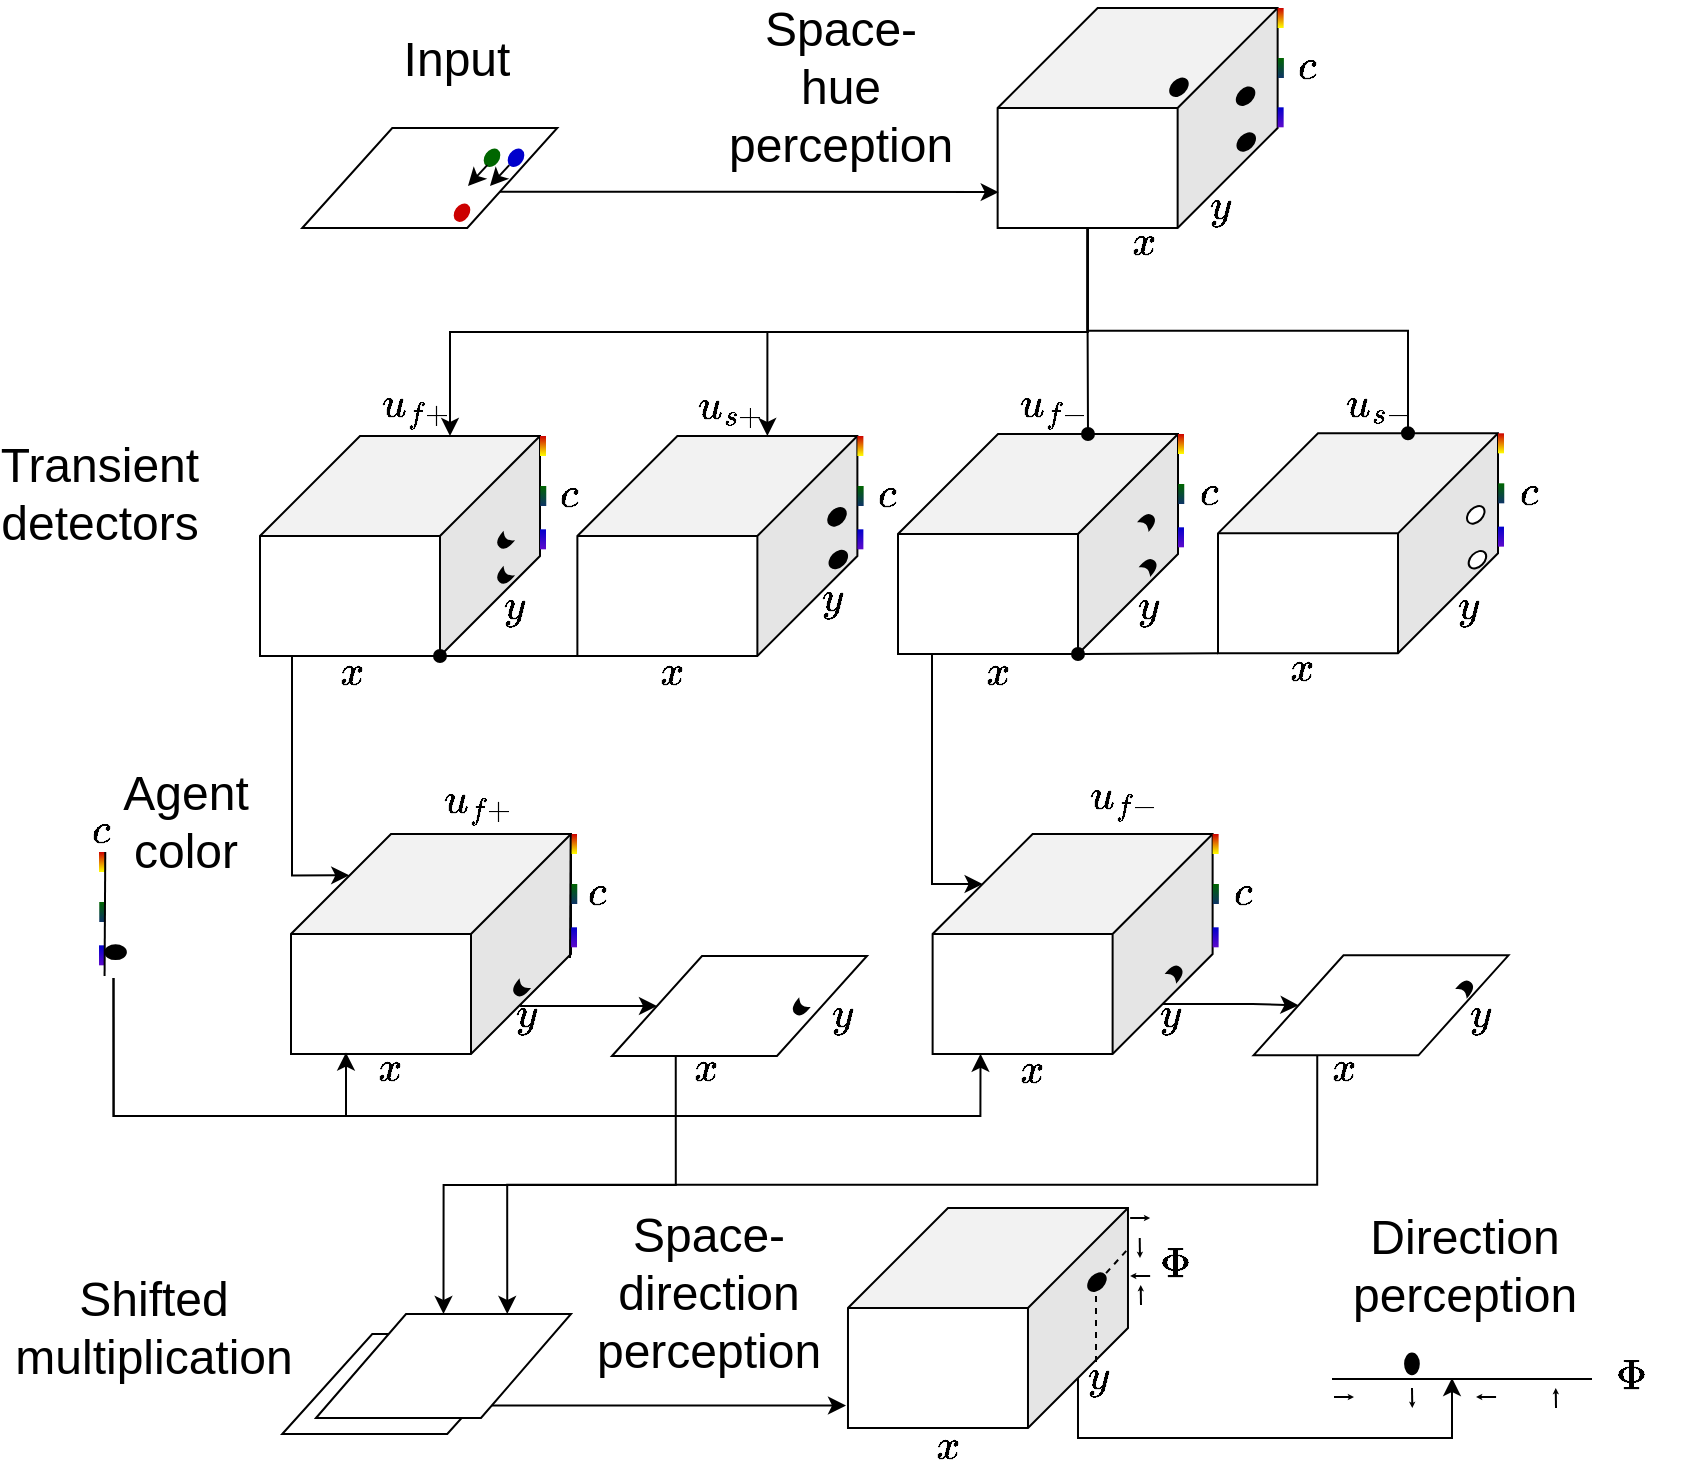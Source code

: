 <mxfile version="16.1.0" type="device"><diagram id="oAlvlxzcVE7qjzMUudhe" name="Page-1"><mxGraphModel dx="917" dy="465" grid="1" gridSize="10" guides="1" tooltips="1" connect="1" arrows="1" fold="1" page="1" pageScale="1" pageWidth="850" pageHeight="1100" math="1" shadow="0"><root><mxCell id="0"/><mxCell id="1" parent="0"/><mxCell id="go6czH_pKHPsi3hVK3bd-9" style="edgeStyle=orthogonalEdgeStyle;rounded=0;orthogonalLoop=1;jettySize=auto;html=1;exitX=0;exitY=0;exitDx=95;exitDy=110;exitPerimeter=0;entryX=0.792;entryY=0.188;entryDx=0;entryDy=0;entryPerimeter=0;endArrow=classic;endFill=1;" parent="1" source="ynIyls6Y8imPs9eqmFoI-1" target="ynIyls6Y8imPs9eqmFoI-73" edge="1"><mxGeometry relative="1" as="geometry"><Array as="points"><mxPoint x="160" y="389"/><mxPoint x="160" y="499"/></Array></mxGeometry></mxCell><mxCell id="ynIyls6Y8imPs9eqmFoI-1" value="" style="shape=cube;whiteSpace=wrap;html=1;boundedLbl=1;backgroundOutline=1;darkOpacity=0.05;darkOpacity2=0.1;fontFamily=Helvetica;fontSize=6;flipV=0;flipH=1;size=50;" parent="1" vertex="1"><mxGeometry x="144" y="279" width="140" height="110" as="geometry"/></mxCell><mxCell id="ynIyls6Y8imPs9eqmFoI-2" value="&lt;font style=&quot;font-size: 18px&quot;&gt;$$u_{f+}$$&lt;/font&gt;" style="text;html=1;strokeColor=none;fillColor=none;align=center;verticalAlign=middle;whiteSpace=wrap;rounded=0;" parent="1" vertex="1"><mxGeometry x="185" y="254" width="75" height="20" as="geometry"/></mxCell><mxCell id="ynIyls6Y8imPs9eqmFoI-3" value="&lt;font style=&quot;font-size: 18px&quot; face=&quot;Helvetica&quot;&gt;$$x$$&lt;/font&gt;" style="text;html=1;strokeColor=none;fillColor=none;align=center;verticalAlign=middle;whiteSpace=wrap;rounded=0;fontFamily=Courier New;fontSize=9;" parent="1" vertex="1"><mxGeometry x="170" y="388" width="40" height="20" as="geometry"/></mxCell><mxCell id="ynIyls6Y8imPs9eqmFoI-4" value="&lt;font style=&quot;font-size: 18px&quot; face=&quot;Helvetica&quot;&gt;$$y$$&lt;/font&gt;" style="text;html=1;strokeColor=none;fillColor=none;align=center;verticalAlign=middle;whiteSpace=wrap;rounded=0;fontFamily=Courier New;fontSize=9;rotation=0;" parent="1" vertex="1"><mxGeometry x="251.13" y="355" width="40" height="20" as="geometry"/></mxCell><mxCell id="ynIyls6Y8imPs9eqmFoI-5" value="&lt;font style=&quot;font-size: 18px&quot; face=&quot;Helvetica&quot;&gt;$$c$$&lt;/font&gt;" style="text;html=1;strokeColor=none;fillColor=none;align=center;verticalAlign=middle;whiteSpace=wrap;rounded=0;fontFamily=Courier New;fontSize=9;" parent="1" vertex="1"><mxGeometry x="283.37" y="299" width="30.5" height="20" as="geometry"/></mxCell><mxCell id="ynIyls6Y8imPs9eqmFoI-6" value="" style="rounded=0;whiteSpace=wrap;html=1;strokeColor=none;fillColor=#CC0000;gradientColor=#FFFF00;" parent="1" vertex="1"><mxGeometry x="284" y="279" width="3" height="10" as="geometry"/></mxCell><mxCell id="ynIyls6Y8imPs9eqmFoI-7" value="" style="rounded=0;whiteSpace=wrap;html=1;strokeColor=none;fillColor=#006600;gradientColor=#0E3466;" parent="1" vertex="1"><mxGeometry x="284.13" y="304" width="3" height="10" as="geometry"/></mxCell><mxCell id="ynIyls6Y8imPs9eqmFoI-8" value="" style="rounded=0;whiteSpace=wrap;html=1;strokeColor=none;fillColor=#0000CC;gradientColor=#5E0ACC;" parent="1" vertex="1"><mxGeometry x="284" y="325.66" width="3" height="10" as="geometry"/></mxCell><mxCell id="go6czH_pKHPsi3hVK3bd-61" style="edgeStyle=orthogonalEdgeStyle;rounded=0;orthogonalLoop=1;jettySize=auto;html=1;exitX=1;exitY=1;exitDx=0;exitDy=0;exitPerimeter=0;entryX=0;entryY=0;entryDx=50;entryDy=110;entryPerimeter=0;fontSize=24;endArrow=oval;endFill=1;" parent="1" source="ynIyls6Y8imPs9eqmFoI-26" target="ynIyls6Y8imPs9eqmFoI-1" edge="1"><mxGeometry relative="1" as="geometry"><Array as="points"><mxPoint x="270" y="389"/><mxPoint x="270" y="389"/></Array></mxGeometry></mxCell><mxCell id="ynIyls6Y8imPs9eqmFoI-26" value="" style="shape=cube;whiteSpace=wrap;html=1;boundedLbl=1;backgroundOutline=1;darkOpacity=0.05;darkOpacity2=0.1;fontFamily=Helvetica;fontSize=6;flipV=0;flipH=1;size=50;" parent="1" vertex="1"><mxGeometry x="302.69" y="279" width="140" height="110" as="geometry"/></mxCell><mxCell id="ynIyls6Y8imPs9eqmFoI-27" value="&lt;font style=&quot;font-size: 18px&quot;&gt;$$u_{s+}$$&lt;/font&gt;" style="text;html=1;strokeColor=none;fillColor=none;align=center;verticalAlign=middle;whiteSpace=wrap;rounded=0;" parent="1" vertex="1"><mxGeometry x="341.81" y="255" width="75" height="20" as="geometry"/></mxCell><mxCell id="ynIyls6Y8imPs9eqmFoI-28" value="&lt;font style=&quot;font-size: 18px&quot; face=&quot;Helvetica&quot;&gt;$$x$$&lt;/font&gt;" style="text;html=1;strokeColor=none;fillColor=none;align=center;verticalAlign=middle;whiteSpace=wrap;rounded=0;fontFamily=Courier New;fontSize=9;" parent="1" vertex="1"><mxGeometry x="329.63" y="388" width="40" height="20" as="geometry"/></mxCell><mxCell id="ynIyls6Y8imPs9eqmFoI-29" value="&lt;font style=&quot;font-size: 18px&quot; face=&quot;Helvetica&quot;&gt;$$y$$&lt;/font&gt;" style="text;html=1;strokeColor=none;fillColor=none;align=center;verticalAlign=middle;whiteSpace=wrap;rounded=0;fontFamily=Courier New;fontSize=9;rotation=0;" parent="1" vertex="1"><mxGeometry x="409.5" y="350.66" width="40" height="20" as="geometry"/></mxCell><mxCell id="ynIyls6Y8imPs9eqmFoI-30" value="&lt;font style=&quot;font-size: 18px&quot; face=&quot;Helvetica&quot;&gt;$$c$$&lt;/font&gt;" style="text;html=1;strokeColor=none;fillColor=none;align=center;verticalAlign=middle;whiteSpace=wrap;rounded=0;fontFamily=Courier New;fontSize=9;" parent="1" vertex="1"><mxGeometry x="442.06" y="299" width="30.5" height="20" as="geometry"/></mxCell><mxCell id="ynIyls6Y8imPs9eqmFoI-31" value="" style="rounded=0;whiteSpace=wrap;html=1;strokeColor=none;fillColor=#CC0000;gradientColor=#FFFF00;" parent="1" vertex="1"><mxGeometry x="442.69" y="279" width="3" height="10" as="geometry"/></mxCell><mxCell id="ynIyls6Y8imPs9eqmFoI-32" value="" style="rounded=0;whiteSpace=wrap;html=1;strokeColor=none;fillColor=#006600;gradientColor=#0E3466;" parent="1" vertex="1"><mxGeometry x="442.82" y="304" width="3" height="10" as="geometry"/></mxCell><mxCell id="ynIyls6Y8imPs9eqmFoI-33" value="" style="rounded=0;whiteSpace=wrap;html=1;strokeColor=none;fillColor=#0000CC;gradientColor=#5E0ACC;" parent="1" vertex="1"><mxGeometry x="442.69" y="325.66" width="3" height="10" as="geometry"/></mxCell><mxCell id="go6czH_pKHPsi3hVK3bd-10" style="edgeStyle=orthogonalEdgeStyle;rounded=0;orthogonalLoop=1;jettySize=auto;html=1;exitX=0;exitY=0;exitDx=95;exitDy=110;exitPerimeter=0;entryX=0;entryY=0;entryDx=115;entryDy=25;entryPerimeter=0;endArrow=classic;endFill=1;" parent="1" source="ynIyls6Y8imPs9eqmFoI-46" target="ynIyls6Y8imPs9eqmFoI-81" edge="1"><mxGeometry relative="1" as="geometry"><Array as="points"><mxPoint x="480" y="388"/><mxPoint x="480" y="503"/></Array></mxGeometry></mxCell><mxCell id="ynIyls6Y8imPs9eqmFoI-46" value="" style="shape=cube;whiteSpace=wrap;html=1;boundedLbl=1;backgroundOutline=1;darkOpacity=0.05;darkOpacity2=0.1;fontFamily=Helvetica;fontSize=6;flipV=0;flipH=1;size=50;" parent="1" vertex="1"><mxGeometry x="463.0" y="278" width="140" height="110" as="geometry"/></mxCell><mxCell id="ynIyls6Y8imPs9eqmFoI-47" value="&lt;font style=&quot;font-size: 18px&quot;&gt;$$u_{f-}$$&lt;/font&gt;" style="text;html=1;strokeColor=none;fillColor=none;align=center;verticalAlign=middle;whiteSpace=wrap;rounded=0;" parent="1" vertex="1"><mxGeometry x="504.07" y="254" width="75" height="20" as="geometry"/></mxCell><mxCell id="ynIyls6Y8imPs9eqmFoI-48" value="&lt;font style=&quot;font-size: 18px&quot; face=&quot;Helvetica&quot;&gt;$$x$$&lt;/font&gt;" style="text;html=1;strokeColor=none;fillColor=none;align=center;verticalAlign=middle;whiteSpace=wrap;rounded=0;fontFamily=Courier New;fontSize=9;" parent="1" vertex="1"><mxGeometry x="492.87" y="388" width="40" height="20" as="geometry"/></mxCell><mxCell id="ynIyls6Y8imPs9eqmFoI-49" value="&lt;font style=&quot;font-size: 18px&quot; face=&quot;Helvetica&quot;&gt;$$y$$&lt;/font&gt;" style="text;html=1;strokeColor=none;fillColor=none;align=center;verticalAlign=middle;whiteSpace=wrap;rounded=0;fontFamily=Courier New;fontSize=9;rotation=0;" parent="1" vertex="1"><mxGeometry x="567.86" y="355" width="40" height="20" as="geometry"/></mxCell><mxCell id="ynIyls6Y8imPs9eqmFoI-50" value="&lt;font style=&quot;font-size: 18px&quot; face=&quot;Helvetica&quot;&gt;$$c$$&lt;/font&gt;" style="text;html=1;strokeColor=none;fillColor=none;align=center;verticalAlign=middle;whiteSpace=wrap;rounded=0;fontFamily=Courier New;fontSize=9;" parent="1" vertex="1"><mxGeometry x="603.37" y="298" width="30.5" height="20" as="geometry"/></mxCell><mxCell id="ynIyls6Y8imPs9eqmFoI-51" value="" style="rounded=0;whiteSpace=wrap;html=1;strokeColor=none;fillColor=#CC0000;gradientColor=#FFFF00;" parent="1" vertex="1"><mxGeometry x="603.0" y="278" width="3" height="10" as="geometry"/></mxCell><mxCell id="ynIyls6Y8imPs9eqmFoI-52" value="" style="rounded=0;whiteSpace=wrap;html=1;strokeColor=none;fillColor=#006600;gradientColor=#0E3466;" parent="1" vertex="1"><mxGeometry x="603.13" y="303" width="3" height="10" as="geometry"/></mxCell><mxCell id="ynIyls6Y8imPs9eqmFoI-53" value="" style="rounded=0;whiteSpace=wrap;html=1;strokeColor=none;fillColor=#0000CC;gradientColor=#5E0ACC;" parent="1" vertex="1"><mxGeometry x="603.0" y="324.66" width="3" height="10" as="geometry"/></mxCell><mxCell id="go6czH_pKHPsi3hVK3bd-62" style="edgeStyle=orthogonalEdgeStyle;rounded=0;orthogonalLoop=1;jettySize=auto;html=1;exitX=1;exitY=1;exitDx=0;exitDy=0;exitPerimeter=0;entryX=0;entryY=0;entryDx=50;entryDy=110;entryPerimeter=0;fontSize=24;endArrow=oval;endFill=1;" parent="1" source="ynIyls6Y8imPs9eqmFoI-54" target="ynIyls6Y8imPs9eqmFoI-46" edge="1"><mxGeometry relative="1" as="geometry"><Array as="points"><mxPoint x="553" y="388"/></Array></mxGeometry></mxCell><mxCell id="ynIyls6Y8imPs9eqmFoI-54" value="" style="shape=cube;whiteSpace=wrap;html=1;boundedLbl=1;backgroundOutline=1;darkOpacity=0.05;darkOpacity2=0.1;fontFamily=Helvetica;fontSize=6;flipV=0;flipH=1;size=50;" parent="1" vertex="1"><mxGeometry x="623" y="277.66" width="140" height="110" as="geometry"/></mxCell><mxCell id="ynIyls6Y8imPs9eqmFoI-55" value="&lt;font style=&quot;font-size: 18px&quot;&gt;$$u_{s-}$$&lt;/font&gt;" style="text;html=1;strokeColor=none;fillColor=none;align=center;verticalAlign=middle;whiteSpace=wrap;rounded=0;" parent="1" vertex="1"><mxGeometry x="666" y="253.66" width="75" height="20" as="geometry"/></mxCell><mxCell id="ynIyls6Y8imPs9eqmFoI-56" value="&lt;font style=&quot;font-size: 18px&quot; face=&quot;Helvetica&quot;&gt;$$x$$&lt;/font&gt;" style="text;html=1;strokeColor=none;fillColor=none;align=center;verticalAlign=middle;whiteSpace=wrap;rounded=0;fontFamily=Courier New;fontSize=9;" parent="1" vertex="1"><mxGeometry x="645.13" y="385.66" width="40" height="20" as="geometry"/></mxCell><mxCell id="ynIyls6Y8imPs9eqmFoI-57" value="&lt;font style=&quot;font-size: 18px&quot; face=&quot;Helvetica&quot;&gt;$$y$$&lt;/font&gt;" style="text;html=1;strokeColor=none;fillColor=none;align=center;verticalAlign=middle;whiteSpace=wrap;rounded=0;fontFamily=Courier New;fontSize=9;rotation=0;" parent="1" vertex="1"><mxGeometry x="728.13" y="354.66" width="40" height="20" as="geometry"/></mxCell><mxCell id="ynIyls6Y8imPs9eqmFoI-58" value="&lt;font style=&quot;font-size: 18px&quot; face=&quot;Helvetica&quot;&gt;$$c$$&lt;/font&gt;" style="text;html=1;strokeColor=none;fillColor=none;align=center;verticalAlign=middle;whiteSpace=wrap;rounded=0;fontFamily=Courier New;fontSize=9;" parent="1" vertex="1"><mxGeometry x="763.37" y="297.66" width="30.5" height="20" as="geometry"/></mxCell><mxCell id="ynIyls6Y8imPs9eqmFoI-59" value="" style="rounded=0;whiteSpace=wrap;html=1;strokeColor=none;fillColor=#CC0000;gradientColor=#FFFF00;" parent="1" vertex="1"><mxGeometry x="763" y="277.66" width="3" height="10" as="geometry"/></mxCell><mxCell id="ynIyls6Y8imPs9eqmFoI-60" value="" style="rounded=0;whiteSpace=wrap;html=1;strokeColor=none;fillColor=#006600;gradientColor=#0E3466;" parent="1" vertex="1"><mxGeometry x="763.13" y="302.66" width="3" height="10" as="geometry"/></mxCell><mxCell id="ynIyls6Y8imPs9eqmFoI-61" value="" style="rounded=0;whiteSpace=wrap;html=1;strokeColor=none;fillColor=#0000CC;gradientColor=#5E0ACC;" parent="1" vertex="1"><mxGeometry x="763" y="324.32" width="3" height="10" as="geometry"/></mxCell><mxCell id="ynIyls6Y8imPs9eqmFoI-62" value="Transient detectors" style="text;html=1;strokeColor=none;fillColor=none;align=center;verticalAlign=middle;whiteSpace=wrap;rounded=0;fontFamily=Helvetica;fontSize=24;" parent="1" vertex="1"><mxGeometry x="34" y="293" width="60" height="30" as="geometry"/></mxCell><mxCell id="go6czH_pKHPsi3hVK3bd-4" style="edgeStyle=orthogonalEdgeStyle;rounded=0;orthogonalLoop=1;jettySize=auto;html=1;entryX=0;entryY=0;entryDx=45;entryDy=0;entryPerimeter=0;exitX=0;exitY=0;exitDx=95;exitDy=110;exitPerimeter=0;" parent="1" source="ynIyls6Y8imPs9eqmFoI-65" target="ynIyls6Y8imPs9eqmFoI-1" edge="1"><mxGeometry relative="1" as="geometry"><mxPoint x="392" y="203" as="sourcePoint"/></mxGeometry></mxCell><mxCell id="go6czH_pKHPsi3hVK3bd-6" style="edgeStyle=orthogonalEdgeStyle;rounded=0;orthogonalLoop=1;jettySize=auto;html=1;exitX=0;exitY=0;exitDx=95;exitDy=110;exitPerimeter=0;entryX=0;entryY=0;entryDx=45;entryDy=0;entryPerimeter=0;endArrow=oval;endFill=1;" parent="1" source="ynIyls6Y8imPs9eqmFoI-65" target="ynIyls6Y8imPs9eqmFoI-46" edge="1"><mxGeometry relative="1" as="geometry"><mxPoint x="392" y="203" as="sourcePoint"/></mxGeometry></mxCell><mxCell id="go6czH_pKHPsi3hVK3bd-7" style="edgeStyle=orthogonalEdgeStyle;rounded=0;orthogonalLoop=1;jettySize=auto;html=1;exitX=0;exitY=0;exitDx=95;exitDy=110;exitPerimeter=0;entryX=0;entryY=0;entryDx=45;entryDy=0;entryPerimeter=0;endArrow=oval;endFill=1;" parent="1" source="ynIyls6Y8imPs9eqmFoI-65" target="ynIyls6Y8imPs9eqmFoI-54" edge="1"><mxGeometry relative="1" as="geometry"><mxPoint x="392" y="203" as="sourcePoint"/></mxGeometry></mxCell><mxCell id="go6czH_pKHPsi3hVK3bd-18" style="edgeStyle=orthogonalEdgeStyle;rounded=0;orthogonalLoop=1;jettySize=auto;html=1;exitX=0;exitY=0;exitDx=95;exitDy=110;exitPerimeter=0;entryX=0;entryY=0;entryDx=45;entryDy=0;entryPerimeter=0;endArrow=classic;endFill=1;" parent="1" source="ynIyls6Y8imPs9eqmFoI-65" target="ynIyls6Y8imPs9eqmFoI-26" edge="1"><mxGeometry relative="1" as="geometry"/></mxCell><mxCell id="ynIyls6Y8imPs9eqmFoI-65" value="" style="shape=cube;whiteSpace=wrap;html=1;boundedLbl=1;backgroundOutline=1;darkOpacity=0.05;darkOpacity2=0.1;fontFamily=Helvetica;fontSize=6;flipV=0;flipH=1;size=50;" parent="1" vertex="1"><mxGeometry x="512.82" y="65" width="140" height="110" as="geometry"/></mxCell><mxCell id="ynIyls6Y8imPs9eqmFoI-66" value="&lt;font style=&quot;font-size: 24px&quot;&gt;Space-hue perception&lt;br&gt;&lt;/font&gt;" style="text;html=1;strokeColor=none;fillColor=none;align=center;verticalAlign=middle;whiteSpace=wrap;rounded=0;" parent="1" vertex="1"><mxGeometry x="397.19" y="94.66" width="75" height="20" as="geometry"/></mxCell><mxCell id="ynIyls6Y8imPs9eqmFoI-67" value="&lt;font style=&quot;font-size: 18px&quot; face=&quot;Helvetica&quot;&gt;$$x$$&lt;/font&gt;" style="text;html=1;strokeColor=none;fillColor=none;align=center;verticalAlign=middle;whiteSpace=wrap;rounded=0;fontFamily=Courier New;fontSize=9;" parent="1" vertex="1"><mxGeometry x="565.63" y="173" width="40" height="20" as="geometry"/></mxCell><mxCell id="ynIyls6Y8imPs9eqmFoI-68" value="&lt;font style=&quot;font-size: 18px&quot; face=&quot;Helvetica&quot;&gt;$$y$$&lt;/font&gt;" style="text;html=1;strokeColor=none;fillColor=none;align=center;verticalAlign=middle;whiteSpace=wrap;rounded=0;fontFamily=Courier New;fontSize=9;rotation=0;" parent="1" vertex="1"><mxGeometry x="603.82" y="155" width="40" height="20" as="geometry"/></mxCell><mxCell id="ynIyls6Y8imPs9eqmFoI-69" value="&lt;font style=&quot;font-size: 18px&quot; face=&quot;Helvetica&quot;&gt;$$c$$&lt;/font&gt;" style="text;html=1;strokeColor=none;fillColor=none;align=center;verticalAlign=middle;whiteSpace=wrap;rounded=0;fontFamily=Courier New;fontSize=9;" parent="1" vertex="1"><mxGeometry x="652.19" y="85" width="30.5" height="20" as="geometry"/></mxCell><mxCell id="ynIyls6Y8imPs9eqmFoI-70" value="" style="rounded=0;whiteSpace=wrap;html=1;strokeColor=none;fillColor=#CC0000;gradientColor=#FFFF00;" parent="1" vertex="1"><mxGeometry x="652.82" y="65" width="3" height="10" as="geometry"/></mxCell><mxCell id="ynIyls6Y8imPs9eqmFoI-71" value="" style="rounded=0;whiteSpace=wrap;html=1;strokeColor=none;fillColor=#006600;gradientColor=#0E3466;" parent="1" vertex="1"><mxGeometry x="652.95" y="90" width="3" height="10" as="geometry"/></mxCell><mxCell id="ynIyls6Y8imPs9eqmFoI-72" value="" style="rounded=0;whiteSpace=wrap;html=1;strokeColor=none;fillColor=#0000CC;gradientColor=#5E0ACC;" parent="1" vertex="1"><mxGeometry x="652.82" y="114.66" width="3" height="10" as="geometry"/></mxCell><mxCell id="go6czH_pKHPsi3hVK3bd-16" style="edgeStyle=orthogonalEdgeStyle;rounded=0;orthogonalLoop=1;jettySize=auto;html=1;exitX=0;exitY=0;exitDx=25;exitDy=85;exitPerimeter=0;entryX=0;entryY=0.5;entryDx=0;entryDy=0;endArrow=classic;endFill=1;" parent="1" source="ynIyls6Y8imPs9eqmFoI-73" target="ynIyls6Y8imPs9eqmFoI-92" edge="1"><mxGeometry relative="1" as="geometry"><Array as="points"><mxPoint x="275" y="564"/></Array></mxGeometry></mxCell><mxCell id="ynIyls6Y8imPs9eqmFoI-73" value="" style="shape=cube;whiteSpace=wrap;html=1;boundedLbl=1;backgroundOutline=1;darkOpacity=0.05;darkOpacity2=0.1;fontFamily=Helvetica;fontSize=6;flipV=0;flipH=1;size=50;" parent="1" vertex="1"><mxGeometry x="159.5" y="478" width="140" height="110" as="geometry"/></mxCell><mxCell id="ynIyls6Y8imPs9eqmFoI-74" value="&lt;font style=&quot;font-size: 18px&quot;&gt;$$u_{f+}$$&lt;/font&gt;" style="text;html=1;strokeColor=none;fillColor=none;align=center;verticalAlign=middle;whiteSpace=wrap;rounded=0;" parent="1" vertex="1"><mxGeometry x="215.5" y="452" width="75" height="20" as="geometry"/></mxCell><mxCell id="ynIyls6Y8imPs9eqmFoI-75" value="&lt;font style=&quot;font-size: 18px&quot; face=&quot;Helvetica&quot;&gt;$$x$$&lt;/font&gt;" style="text;html=1;strokeColor=none;fillColor=none;align=center;verticalAlign=middle;whiteSpace=wrap;rounded=0;fontFamily=Courier New;fontSize=9;" parent="1" vertex="1"><mxGeometry x="189" y="586" width="40" height="20" as="geometry"/></mxCell><mxCell id="ynIyls6Y8imPs9eqmFoI-76" value="&lt;font style=&quot;font-size: 18px&quot; face=&quot;Helvetica&quot;&gt;$$y$$&lt;/font&gt;" style="text;html=1;strokeColor=none;fillColor=none;align=center;verticalAlign=middle;whiteSpace=wrap;rounded=0;fontFamily=Courier New;fontSize=9;rotation=0;" parent="1" vertex="1"><mxGeometry x="256.87" y="559" width="40" height="20" as="geometry"/></mxCell><mxCell id="ynIyls6Y8imPs9eqmFoI-77" value="&lt;font style=&quot;font-size: 18px&quot; face=&quot;Helvetica&quot;&gt;$$c$$&lt;/font&gt;" style="text;html=1;strokeColor=none;fillColor=none;align=center;verticalAlign=middle;whiteSpace=wrap;rounded=0;fontFamily=Courier New;fontSize=9;" parent="1" vertex="1"><mxGeometry x="296.87" y="498" width="30.5" height="20" as="geometry"/></mxCell><mxCell id="ynIyls6Y8imPs9eqmFoI-78" value="" style="rounded=0;whiteSpace=wrap;html=1;strokeColor=none;fillColor=#CC0000;gradientColor=#FFFF00;" parent="1" vertex="1"><mxGeometry x="299.5" y="478" width="3" height="10" as="geometry"/></mxCell><mxCell id="ynIyls6Y8imPs9eqmFoI-79" value="" style="rounded=0;whiteSpace=wrap;html=1;strokeColor=none;fillColor=#006600;gradientColor=#0E3466;" parent="1" vertex="1"><mxGeometry x="299.63" y="503" width="3" height="10" as="geometry"/></mxCell><mxCell id="ynIyls6Y8imPs9eqmFoI-80" value="" style="rounded=0;whiteSpace=wrap;html=1;strokeColor=none;fillColor=#0000CC;gradientColor=#5E0ACC;" parent="1" vertex="1"><mxGeometry x="299.5" y="524.66" width="3" height="10" as="geometry"/></mxCell><mxCell id="go6czH_pKHPsi3hVK3bd-17" style="edgeStyle=orthogonalEdgeStyle;rounded=0;orthogonalLoop=1;jettySize=auto;html=1;exitX=0;exitY=0;exitDx=25;exitDy=85;exitPerimeter=0;entryX=0;entryY=0.5;entryDx=0;entryDy=0;endArrow=classic;endFill=1;" parent="1" source="ynIyls6Y8imPs9eqmFoI-81" target="ynIyls6Y8imPs9eqmFoI-93" edge="1"><mxGeometry relative="1" as="geometry"/></mxCell><mxCell id="ynIyls6Y8imPs9eqmFoI-81" value="" style="shape=cube;whiteSpace=wrap;html=1;boundedLbl=1;backgroundOutline=1;darkOpacity=0.05;darkOpacity2=0.1;fontFamily=Helvetica;fontSize=6;flipV=0;flipH=1;size=50;" parent="1" vertex="1"><mxGeometry x="480.31" y="478" width="140" height="110" as="geometry"/></mxCell><mxCell id="ynIyls6Y8imPs9eqmFoI-82" value="&lt;font style=&quot;font-size: 18px&quot;&gt;$$u_{f-}$$&lt;/font&gt;" style="text;html=1;strokeColor=none;fillColor=none;align=center;verticalAlign=middle;whiteSpace=wrap;rounded=0;" parent="1" vertex="1"><mxGeometry x="539.31" y="450" width="75" height="20" as="geometry"/></mxCell><mxCell id="ynIyls6Y8imPs9eqmFoI-83" value="&lt;font style=&quot;font-size: 18px&quot; face=&quot;Helvetica&quot;&gt;$$x$$&lt;/font&gt;" style="text;html=1;strokeColor=none;fillColor=none;align=center;verticalAlign=middle;whiteSpace=wrap;rounded=0;fontFamily=Courier New;fontSize=9;" parent="1" vertex="1"><mxGeometry x="510.31" y="587" width="40" height="20" as="geometry"/></mxCell><mxCell id="ynIyls6Y8imPs9eqmFoI-84" value="&lt;font style=&quot;font-size: 18px&quot; face=&quot;Helvetica&quot;&gt;$$y$$&lt;/font&gt;" style="text;html=1;strokeColor=none;fillColor=none;align=center;verticalAlign=middle;whiteSpace=wrap;rounded=0;fontFamily=Courier New;fontSize=9;rotation=0;" parent="1" vertex="1"><mxGeometry x="579.07" y="559" width="40" height="20" as="geometry"/></mxCell><mxCell id="ynIyls6Y8imPs9eqmFoI-85" value="&lt;font style=&quot;font-size: 18px&quot; face=&quot;Helvetica&quot;&gt;$$c$$&lt;/font&gt;" style="text;html=1;strokeColor=none;fillColor=none;align=center;verticalAlign=middle;whiteSpace=wrap;rounded=0;fontFamily=Courier New;fontSize=9;" parent="1" vertex="1"><mxGeometry x="619.68" y="498" width="30.5" height="20" as="geometry"/></mxCell><mxCell id="ynIyls6Y8imPs9eqmFoI-86" value="" style="rounded=0;whiteSpace=wrap;html=1;strokeColor=none;fillColor=#CC0000;gradientColor=#FFFF00;" parent="1" vertex="1"><mxGeometry x="620.31" y="478" width="3" height="10" as="geometry"/></mxCell><mxCell id="ynIyls6Y8imPs9eqmFoI-87" value="" style="rounded=0;whiteSpace=wrap;html=1;strokeColor=none;fillColor=#006600;gradientColor=#0E3466;" parent="1" vertex="1"><mxGeometry x="620.44" y="503" width="3" height="10" as="geometry"/></mxCell><mxCell id="ynIyls6Y8imPs9eqmFoI-88" value="" style="rounded=0;whiteSpace=wrap;html=1;strokeColor=none;fillColor=#0000CC;gradientColor=#5E0ACC;" parent="1" vertex="1"><mxGeometry x="620.31" y="524.66" width="3" height="10" as="geometry"/></mxCell><mxCell id="go6czH_pKHPsi3hVK3bd-13" style="edgeStyle=orthogonalEdgeStyle;rounded=0;orthogonalLoop=1;jettySize=auto;html=1;exitX=0.5;exitY=1;exitDx=0;exitDy=0;entryX=0.807;entryY=0.994;entryDx=0;entryDy=0;entryPerimeter=0;endArrow=classic;endFill=1;" parent="1" target="ynIyls6Y8imPs9eqmFoI-73" edge="1"><mxGeometry relative="1" as="geometry"><mxPoint x="70.75" y="550" as="sourcePoint"/><Array as="points"><mxPoint x="71" y="619"/><mxPoint x="187" y="619"/><mxPoint x="187" y="587"/></Array></mxGeometry></mxCell><mxCell id="go6czH_pKHPsi3hVK3bd-14" style="edgeStyle=orthogonalEdgeStyle;rounded=0;orthogonalLoop=1;jettySize=auto;html=1;exitX=0.5;exitY=1;exitDx=0;exitDy=0;entryX=0.829;entryY=0.999;entryDx=0;entryDy=0;entryPerimeter=0;endArrow=classic;endFill=1;" parent="1" target="ynIyls6Y8imPs9eqmFoI-81" edge="1"><mxGeometry relative="1" as="geometry"><mxPoint x="70.75" y="550" as="sourcePoint"/><Array as="points"><mxPoint x="71" y="619"/><mxPoint x="504" y="619"/></Array></mxGeometry></mxCell><mxCell id="ynIyls6Y8imPs9eqmFoI-90" value="&lt;div&gt;Agent&lt;/div&gt;&lt;div&gt;color&lt;br&gt;&lt;/div&gt;" style="text;html=1;strokeColor=none;fillColor=none;align=center;verticalAlign=middle;whiteSpace=wrap;rounded=0;fontFamily=Helvetica;fontSize=24;" parent="1" vertex="1"><mxGeometry x="76.94" y="457" width="60" height="30" as="geometry"/></mxCell><mxCell id="go6czH_pKHPsi3hVK3bd-23" style="edgeStyle=orthogonalEdgeStyle;rounded=0;orthogonalLoop=1;jettySize=auto;html=1;exitX=0.25;exitY=1;exitDx=0;exitDy=0;entryX=0.5;entryY=0;entryDx=0;entryDy=0;endArrow=classic;endFill=1;" parent="1" source="ynIyls6Y8imPs9eqmFoI-92" target="ynIyls6Y8imPs9eqmFoI-97" edge="1"><mxGeometry relative="1" as="geometry"/></mxCell><mxCell id="ynIyls6Y8imPs9eqmFoI-92" value="" style="shape=parallelogram;perimeter=parallelogramPerimeter;whiteSpace=wrap;html=1;fixedSize=1;fontFamily=Courier New;fontSize=9;size=45;fillColor=default;strokeColor=#000000;" parent="1" vertex="1"><mxGeometry x="320.0" y="539" width="127.5" height="50" as="geometry"/></mxCell><mxCell id="go6czH_pKHPsi3hVK3bd-24" style="edgeStyle=orthogonalEdgeStyle;rounded=0;orthogonalLoop=1;jettySize=auto;html=1;exitX=0.25;exitY=1;exitDx=0;exitDy=0;entryX=0.75;entryY=0;entryDx=0;entryDy=0;endArrow=classic;endFill=1;" parent="1" source="ynIyls6Y8imPs9eqmFoI-93" target="ynIyls6Y8imPs9eqmFoI-97" edge="1"><mxGeometry relative="1" as="geometry"/></mxCell><mxCell id="ynIyls6Y8imPs9eqmFoI-93" value="" style="shape=parallelogram;perimeter=parallelogramPerimeter;whiteSpace=wrap;html=1;fixedSize=1;fontFamily=Courier New;fontSize=9;size=45;fillColor=default;strokeColor=#000000;" parent="1" vertex="1"><mxGeometry x="640.75" y="538.66" width="127.5" height="50" as="geometry"/></mxCell><mxCell id="ynIyls6Y8imPs9eqmFoI-96" value="" style="shape=parallelogram;perimeter=parallelogramPerimeter;whiteSpace=wrap;html=1;fixedSize=1;fontFamily=Courier New;fontSize=9;size=45;fillColor=default;strokeColor=#000000;" parent="1" vertex="1"><mxGeometry x="155.13" y="728" width="127.5" height="50" as="geometry"/></mxCell><mxCell id="go6czH_pKHPsi3hVK3bd-25" style="edgeStyle=orthogonalEdgeStyle;rounded=0;orthogonalLoop=1;jettySize=auto;html=1;exitX=0.75;exitY=1;exitDx=0;exitDy=0;entryX=1.007;entryY=0.898;entryDx=0;entryDy=0;entryPerimeter=0;endArrow=classic;endFill=1;" parent="1" source="ynIyls6Y8imPs9eqmFoI-97" target="ynIyls6Y8imPs9eqmFoI-100" edge="1"><mxGeometry relative="1" as="geometry"/></mxCell><mxCell id="ynIyls6Y8imPs9eqmFoI-97" value="" style="shape=parallelogram;perimeter=parallelogramPerimeter;whiteSpace=wrap;html=1;fixedSize=1;fontFamily=Courier New;fontSize=9;size=45;fillColor=default;strokeColor=#000000;" parent="1" vertex="1"><mxGeometry x="172" y="718" width="127.5" height="52" as="geometry"/></mxCell><mxCell id="ynIyls6Y8imPs9eqmFoI-99" value="Shifted multiplication" style="text;html=1;strokeColor=none;fillColor=none;align=center;verticalAlign=middle;whiteSpace=wrap;rounded=0;fontFamily=Helvetica;fontSize=24;" parent="1" vertex="1"><mxGeometry x="61" y="710" width="60" height="30" as="geometry"/></mxCell><mxCell id="go6czH_pKHPsi3hVK3bd-26" style="edgeStyle=orthogonalEdgeStyle;rounded=0;orthogonalLoop=1;jettySize=auto;html=1;exitX=0;exitY=0;exitDx=25;exitDy=85;exitPerimeter=0;endArrow=classic;endFill=1;" parent="1" source="ynIyls6Y8imPs9eqmFoI-100" edge="1"><mxGeometry relative="1" as="geometry"><mxPoint x="740" y="750" as="targetPoint"/><Array as="points"><mxPoint x="553" y="780"/><mxPoint x="740" y="780"/></Array></mxGeometry></mxCell><mxCell id="ynIyls6Y8imPs9eqmFoI-100" value="" style="shape=cube;whiteSpace=wrap;html=1;boundedLbl=1;backgroundOutline=1;darkOpacity=0.05;darkOpacity2=0.1;fontFamily=Helvetica;fontSize=6;flipV=0;flipH=1;size=50;" parent="1" vertex="1"><mxGeometry x="437.99" y="665" width="140" height="110" as="geometry"/></mxCell><mxCell id="ynIyls6Y8imPs9eqmFoI-101" value="&lt;font style=&quot;font-size: 24px&quot;&gt;Space-direction perception&lt;br&gt;&lt;/font&gt;" style="text;html=1;strokeColor=none;fillColor=none;align=center;verticalAlign=middle;whiteSpace=wrap;rounded=0;" parent="1" vertex="1"><mxGeometry x="330.5" y="698" width="75" height="20" as="geometry"/></mxCell><mxCell id="ynIyls6Y8imPs9eqmFoI-102" value="&lt;font style=&quot;font-size: 18px&quot; face=&quot;Helvetica&quot;&gt;$$x$$&lt;/font&gt;" style="text;html=1;strokeColor=none;fillColor=none;align=center;verticalAlign=middle;whiteSpace=wrap;rounded=0;fontFamily=Courier New;fontSize=9;" parent="1" vertex="1"><mxGeometry x="467.99" y="775" width="40" height="20" as="geometry"/></mxCell><mxCell id="ynIyls6Y8imPs9eqmFoI-103" value="&lt;font style=&quot;font-size: 18px&quot; face=&quot;Helvetica&quot;&gt;$$y$$&lt;/font&gt;" style="text;html=1;strokeColor=none;fillColor=none;align=center;verticalAlign=middle;whiteSpace=wrap;rounded=0;fontFamily=Courier New;fontSize=9;rotation=0;" parent="1" vertex="1"><mxGeometry x="543.36" y="740" width="40" height="20" as="geometry"/></mxCell><mxCell id="ynIyls6Y8imPs9eqmFoI-104" value="&lt;font style=&quot;font-size: 18px&quot; face=&quot;Helvetica&quot;&gt;$$\Phi$$&lt;/font&gt;" style="text;html=1;strokeColor=none;fillColor=none;align=center;verticalAlign=middle;whiteSpace=wrap;rounded=0;fontFamily=Courier New;fontSize=9;" parent="1" vertex="1"><mxGeometry x="587.86" y="683.5" width="27.5" height="20" as="geometry"/></mxCell><mxCell id="ynIyls6Y8imPs9eqmFoI-108" value="" style="endArrow=none;html=1;rounded=0;fontFamily=Helvetica;fontSize=24;" parent="1" edge="1"><mxGeometry width="50" height="50" relative="1" as="geometry"><mxPoint x="680" y="750.5" as="sourcePoint"/><mxPoint x="810" y="750.5" as="targetPoint"/></mxGeometry></mxCell><mxCell id="ynIyls6Y8imPs9eqmFoI-109" value="&lt;font style=&quot;font-size: 24px&quot;&gt;Direction perception&lt;br&gt;&lt;/font&gt;" style="text;html=1;strokeColor=none;fillColor=none;align=center;verticalAlign=middle;whiteSpace=wrap;rounded=0;" parent="1" vertex="1"><mxGeometry x="708.6" y="683.5" width="75" height="20" as="geometry"/></mxCell><mxCell id="ynIyls6Y8imPs9eqmFoI-110" value="&lt;font style=&quot;font-size: 18px&quot; face=&quot;Helvetica&quot;&gt;$$\Phi$$&lt;/font&gt;" style="text;html=1;strokeColor=none;fillColor=none;align=center;verticalAlign=middle;whiteSpace=wrap;rounded=0;fontFamily=Courier New;fontSize=9;" parent="1" vertex="1"><mxGeometry x="816.44" y="739.5" width="27.5" height="20" as="geometry"/></mxCell><mxCell id="go6czH_pKHPsi3hVK3bd-27" value="&lt;font style=&quot;font-size: 18px&quot; face=&quot;Helvetica&quot;&gt;$$x$$&lt;/font&gt;" style="text;html=1;strokeColor=none;fillColor=none;align=center;verticalAlign=middle;whiteSpace=wrap;rounded=0;fontFamily=Courier New;fontSize=9;" parent="1" vertex="1"><mxGeometry x="347.13" y="586" width="40" height="20" as="geometry"/></mxCell><mxCell id="go6czH_pKHPsi3hVK3bd-28" value="&lt;font style=&quot;font-size: 18px&quot; face=&quot;Helvetica&quot;&gt;$$y$$&lt;/font&gt;" style="text;html=1;strokeColor=none;fillColor=none;align=center;verticalAlign=middle;whiteSpace=wrap;rounded=0;fontFamily=Courier New;fontSize=9;rotation=0;" parent="1" vertex="1"><mxGeometry x="415.0" y="559" width="40" height="20" as="geometry"/></mxCell><mxCell id="go6czH_pKHPsi3hVK3bd-29" value="&lt;font style=&quot;font-size: 18px&quot; face=&quot;Helvetica&quot;&gt;$$x$$&lt;/font&gt;" style="text;html=1;strokeColor=none;fillColor=none;align=center;verticalAlign=middle;whiteSpace=wrap;rounded=0;fontFamily=Courier New;fontSize=9;" parent="1" vertex="1"><mxGeometry x="666" y="586" width="40" height="20" as="geometry"/></mxCell><mxCell id="go6czH_pKHPsi3hVK3bd-30" value="&lt;font style=&quot;font-size: 18px&quot; face=&quot;Helvetica&quot;&gt;$$y$$&lt;/font&gt;" style="text;html=1;strokeColor=none;fillColor=none;align=center;verticalAlign=middle;whiteSpace=wrap;rounded=0;fontFamily=Courier New;fontSize=9;rotation=0;" parent="1" vertex="1"><mxGeometry x="733.87" y="559" width="40" height="20" as="geometry"/></mxCell><mxCell id="go6czH_pKHPsi3hVK3bd-33" value="" style="ellipse;whiteSpace=wrap;html=1;rotation=-45;fillColor=#000000;" parent="1" vertex="1"><mxGeometry x="598.32" y="101.22" width="10.31" height="6.87" as="geometry"/></mxCell><mxCell id="go6czH_pKHPsi3hVK3bd-34" value="" style="ellipse;whiteSpace=wrap;html=1;rotation=-45;fillColor=#000000;" parent="1" vertex="1"><mxGeometry x="631.97" y="128.57" width="10.31" height="6.87" as="geometry"/></mxCell><mxCell id="go6czH_pKHPsi3hVK3bd-37" value="" style="ellipse;whiteSpace=wrap;html=1;rotation=0;fillColor=#000000;" parent="1" vertex="1"><mxGeometry x="66.63" y="533.66" width="10.31" height="6.87" as="geometry"/></mxCell><mxCell id="go6czH_pKHPsi3hVK3bd-38" value="" style="ellipse;whiteSpace=wrap;html=1;rotation=-45;fillColor=#000000;" parent="1" vertex="1"><mxGeometry x="631.63" y="105.66" width="10.31" height="6.87" as="geometry"/></mxCell><mxCell id="go6czH_pKHPsi3hVK3bd-39" value="" style="shape=xor;whiteSpace=wrap;html=1;fillColor=#000000;rotation=-50;" parent="1" vertex="1"><mxGeometry x="585.86" y="340.66" width="6" height="6.5" as="geometry"/></mxCell><mxCell id="go6czH_pKHPsi3hVK3bd-41" value="" style="shape=xor;whiteSpace=wrap;html=1;fillColor=#000000;rotation=-50;flipH=1;" parent="1" vertex="1"><mxGeometry x="263.0" y="346.16" width="6" height="6.5" as="geometry"/></mxCell><mxCell id="go6czH_pKHPsi3hVK3bd-51" style="edgeStyle=orthogonalEdgeStyle;rounded=0;orthogonalLoop=1;jettySize=auto;html=1;exitX=1;exitY=0.75;exitDx=0;exitDy=0;entryX=0.996;entryY=0.837;entryDx=0;entryDy=0;entryPerimeter=0;fontSize=24;endArrow=classic;endFill=1;" parent="1" source="go6czH_pKHPsi3hVK3bd-43" target="ynIyls6Y8imPs9eqmFoI-65" edge="1"><mxGeometry relative="1" as="geometry"/></mxCell><mxCell id="go6czH_pKHPsi3hVK3bd-43" value="" style="shape=parallelogram;perimeter=parallelogramPerimeter;whiteSpace=wrap;html=1;fixedSize=1;fontFamily=Courier New;fontSize=9;size=45;fillColor=default;strokeColor=#000000;" parent="1" vertex="1"><mxGeometry x="165.13" y="125" width="127.5" height="50" as="geometry"/></mxCell><mxCell id="go6czH_pKHPsi3hVK3bd-44" value="" style="ellipse;whiteSpace=wrap;html=1;fontFamily=Times New Roman;fontColor=#FF3399;rotation=-55;fillColor=#CC0000;aspect=fixed;strokeColor=none;" parent="1" vertex="1"><mxGeometry x="240" y="163.67" width="10" height="7.33" as="geometry"/></mxCell><mxCell id="go6czH_pKHPsi3hVK3bd-45" value="" style="ellipse;whiteSpace=wrap;html=1;fontFamily=Times New Roman;fontColor=#FF3399;rotation=-55;fillColor=#0000CC;aspect=fixed;strokeColor=none;" parent="1" vertex="1"><mxGeometry x="267" y="136.22" width="10" height="7.33" as="geometry"/></mxCell><mxCell id="go6czH_pKHPsi3hVK3bd-46" value="" style="ellipse;whiteSpace=wrap;html=1;fontFamily=Times New Roman;fontColor=#FF3399;rotation=-55;fillColor=#006600;aspect=fixed;strokeColor=none;" parent="1" vertex="1"><mxGeometry x="255" y="136.22" width="10" height="7.33" as="geometry"/></mxCell><mxCell id="go6czH_pKHPsi3hVK3bd-47" value="&lt;font style=&quot;font-size: 24px&quot;&gt;Input&lt;font style=&quot;font-size: 24px&quot;&gt;&lt;br&gt;&lt;/font&gt;&lt;/font&gt;" style="text;html=1;strokeColor=none;fillColor=none;align=center;verticalAlign=middle;whiteSpace=wrap;rounded=0;" parent="1" vertex="1"><mxGeometry x="205.13" y="81.22" width="75" height="20" as="geometry"/></mxCell><mxCell id="go6czH_pKHPsi3hVK3bd-48" value="" style="endArrow=classic;html=1;rounded=0;fontSize=24;" parent="1" edge="1"><mxGeometry width="50" height="50" relative="1" as="geometry"><mxPoint x="268.63" y="143.55" as="sourcePoint"/><mxPoint x="259" y="154" as="targetPoint"/></mxGeometry></mxCell><mxCell id="go6czH_pKHPsi3hVK3bd-49" value="" style="endArrow=classic;html=1;rounded=0;fontSize=24;" parent="1" edge="1"><mxGeometry width="50" height="50" relative="1" as="geometry"><mxPoint x="257.63" y="143.55" as="sourcePoint"/><mxPoint x="248" y="154" as="targetPoint"/></mxGeometry></mxCell><mxCell id="go6czH_pKHPsi3hVK3bd-52" value="" style="shape=xor;whiteSpace=wrap;html=1;fillColor=#000000;rotation=-50;flipH=1;" parent="1" vertex="1"><mxGeometry x="263.0" y="328.66" width="6" height="6.5" as="geometry"/></mxCell><mxCell id="go6czH_pKHPsi3hVK3bd-54" value="" style="shape=xor;whiteSpace=wrap;html=1;fillColor=#000000;rotation=-50;" parent="1" vertex="1"><mxGeometry x="585.07" y="318.16" width="6" height="6.5" as="geometry"/></mxCell><mxCell id="go6czH_pKHPsi3hVK3bd-56" value="" style="ellipse;whiteSpace=wrap;html=1;rotation=-45;fillColor=#000000;" parent="1" vertex="1"><mxGeometry x="428.0" y="337.29" width="10.31" height="6.87" as="geometry"/></mxCell><mxCell id="go6czH_pKHPsi3hVK3bd-57" value="" style="ellipse;whiteSpace=wrap;html=1;rotation=-45;fillColor=#000000;" parent="1" vertex="1"><mxGeometry x="427.35" y="316.0" width="10.31" height="6.87" as="geometry"/></mxCell><mxCell id="go6czH_pKHPsi3hVK3bd-58" value="" style="ellipse;whiteSpace=wrap;html=1;rotation=-45;fillColor=#FFFFFF;" parent="1" vertex="1"><mxGeometry x="747.56" y="337.42" width="10.31" height="6.87" as="geometry"/></mxCell><mxCell id="go6czH_pKHPsi3hVK3bd-60" value="" style="ellipse;whiteSpace=wrap;html=1;rotation=-45;fillColor=#FFFFFF;" parent="1" vertex="1"><mxGeometry x="746.72" y="315.0" width="10.31" height="6.87" as="geometry"/></mxCell><mxCell id="go6czH_pKHPsi3hVK3bd-63" value="" style="shape=xor;whiteSpace=wrap;html=1;fillColor=#000000;rotation=-50;flipH=1;" parent="1" vertex="1"><mxGeometry x="271.0" y="552.5" width="6" height="6.5" as="geometry"/></mxCell><mxCell id="go6czH_pKHPsi3hVK3bd-64" value="" style="shape=xor;whiteSpace=wrap;html=1;fillColor=#000000;rotation=-50;" parent="1" vertex="1"><mxGeometry x="598.86" y="544" width="6" height="6.5" as="geometry"/></mxCell><mxCell id="go6czH_pKHPsi3hVK3bd-65" value="" style="shape=xor;whiteSpace=wrap;html=1;fillColor=#000000;rotation=-50;flipH=1;" parent="1" vertex="1"><mxGeometry x="410.81" y="562" width="6" height="6.5" as="geometry"/></mxCell><mxCell id="go6czH_pKHPsi3hVK3bd-66" value="" style="shape=xor;whiteSpace=wrap;html=1;fillColor=#000000;rotation=-50;" parent="1" vertex="1"><mxGeometry x="744.13" y="551.5" width="6" height="6.5" as="geometry"/></mxCell><mxCell id="go6czH_pKHPsi3hVK3bd-67" value="" style="ellipse;whiteSpace=wrap;html=1;rotation=-45;fillColor=#000000;" parent="1" vertex="1"><mxGeometry x="557.32" y="698.63" width="10.31" height="6.87" as="geometry"/></mxCell><mxCell id="go6czH_pKHPsi3hVK3bd-68" value="" style="endArrow=classic;html=1;rounded=0;fontSize=24;startSize=0;endSize=0;" parent="1" edge="1"><mxGeometry width="50" height="50" relative="1" as="geometry"><mxPoint x="579.07" y="670" as="sourcePoint"/><mxPoint x="589.07" y="670" as="targetPoint"/></mxGeometry></mxCell><mxCell id="go6czH_pKHPsi3hVK3bd-69" value="" style="endArrow=classic;html=1;rounded=0;fontSize=24;startSize=0;endSize=0;" parent="1" edge="1"><mxGeometry width="50" height="50" relative="1" as="geometry"><mxPoint x="583.86" y="680" as="sourcePoint"/><mxPoint x="584" y="690" as="targetPoint"/></mxGeometry></mxCell><mxCell id="go6czH_pKHPsi3hVK3bd-70" value="" style="endArrow=classic;html=1;rounded=0;fontSize=24;startSize=0;endSize=0;" parent="1" edge="1"><mxGeometry width="50" height="50" relative="1" as="geometry"><mxPoint x="589.07" y="699.0" as="sourcePoint"/><mxPoint x="579.07" y="699.0" as="targetPoint"/></mxGeometry></mxCell><mxCell id="go6czH_pKHPsi3hVK3bd-71" value="" style="endArrow=classic;html=1;rounded=0;fontSize=24;startSize=0;endSize=0;" parent="1" edge="1"><mxGeometry width="50" height="50" relative="1" as="geometry"><mxPoint x="584.5" y="713.5" as="sourcePoint"/><mxPoint x="584.36" y="703.5" as="targetPoint"/></mxGeometry></mxCell><mxCell id="go6czH_pKHPsi3hVK3bd-72" value="" style="endArrow=none;dashed=1;html=1;rounded=0;fontSize=24;startSize=0;endSize=0;exitX=0.5;exitY=1;exitDx=0;exitDy=0;entryX=0.364;entryY=-1;entryDx=0;entryDy=0;entryPerimeter=0;" parent="1" edge="1"><mxGeometry width="50" height="50" relative="1" as="geometry"><mxPoint x="562" y="703" as="sourcePoint"/><mxPoint x="562" y="743.0" as="targetPoint"/></mxGeometry></mxCell><mxCell id="go6czH_pKHPsi3hVK3bd-73" value="" style="endArrow=none;dashed=1;html=1;rounded=0;fontSize=24;startSize=0;endSize=0;" parent="1" edge="1"><mxGeometry width="50" height="50" relative="1" as="geometry"><mxPoint x="563" y="702" as="sourcePoint"/><mxPoint x="577.99" y="685.5" as="targetPoint"/></mxGeometry></mxCell><mxCell id="go6czH_pKHPsi3hVK3bd-74" value="" style="endArrow=classic;html=1;rounded=0;fontSize=24;startSize=0;endSize=0;" parent="1" edge="1"><mxGeometry width="50" height="50" relative="1" as="geometry"><mxPoint x="681.0" y="759.5" as="sourcePoint"/><mxPoint x="691.0" y="759.5" as="targetPoint"/></mxGeometry></mxCell><mxCell id="go6czH_pKHPsi3hVK3bd-75" value="" style="endArrow=classic;html=1;rounded=0;fontSize=24;startSize=0;endSize=0;" parent="1" edge="1"><mxGeometry width="50" height="50" relative="1" as="geometry"><mxPoint x="720.0" y="755" as="sourcePoint"/><mxPoint x="720.14" y="765" as="targetPoint"/></mxGeometry></mxCell><mxCell id="go6czH_pKHPsi3hVK3bd-76" value="" style="endArrow=classic;html=1;rounded=0;fontSize=24;startSize=0;endSize=0;" parent="1" edge="1"><mxGeometry width="50" height="50" relative="1" as="geometry"><mxPoint x="762.03" y="759.5" as="sourcePoint"/><mxPoint x="752.03" y="759.5" as="targetPoint"/></mxGeometry></mxCell><mxCell id="go6czH_pKHPsi3hVK3bd-77" value="" style="endArrow=classic;html=1;rounded=0;fontSize=24;startSize=0;endSize=0;" parent="1" edge="1"><mxGeometry width="50" height="50" relative="1" as="geometry"><mxPoint x="792.01" y="765.0" as="sourcePoint"/><mxPoint x="791.87" y="755.0" as="targetPoint"/></mxGeometry></mxCell><mxCell id="go6czH_pKHPsi3hVK3bd-80" value="" style="ellipse;whiteSpace=wrap;html=1;rotation=90;fillColor=#000000;" parent="1" vertex="1"><mxGeometry x="714.82" y="739.5" width="10.31" height="6.87" as="geometry"/></mxCell><mxCell id="go6czH_pKHPsi3hVK3bd-82" value="" style="endArrow=none;html=1;rounded=0;fontSize=24;startSize=0;endSize=0;" parent="1" edge="1"><mxGeometry width="50" height="50" relative="1" as="geometry"><mxPoint x="299" y="540" as="sourcePoint"/><mxPoint x="299.34" y="478" as="targetPoint"/></mxGeometry></mxCell><mxCell id="go6czH_pKHPsi3hVK3bd-83" value="" style="rounded=0;whiteSpace=wrap;html=1;strokeColor=none;fillColor=#CC0000;gradientColor=#FFFF00;" parent="1" vertex="1"><mxGeometry x="63.5" y="487" width="3" height="10" as="geometry"/></mxCell><mxCell id="go6czH_pKHPsi3hVK3bd-84" value="" style="rounded=0;whiteSpace=wrap;html=1;strokeColor=none;fillColor=#006600;gradientColor=#0E3466;" parent="1" vertex="1"><mxGeometry x="63.63" y="512" width="3" height="10" as="geometry"/></mxCell><mxCell id="go6czH_pKHPsi3hVK3bd-85" value="" style="rounded=0;whiteSpace=wrap;html=1;strokeColor=none;fillColor=#0000CC;gradientColor=#5E0ACC;" parent="1" vertex="1"><mxGeometry x="63.5" y="533.66" width="3" height="10" as="geometry"/></mxCell><mxCell id="go6czH_pKHPsi3hVK3bd-86" value="" style="endArrow=none;html=1;rounded=0;fontSize=24;startSize=0;endSize=0;" parent="1" edge="1"><mxGeometry width="50" height="50" relative="1" as="geometry"><mxPoint x="66.29" y="549" as="sourcePoint"/><mxPoint x="66.63" y="487" as="targetPoint"/></mxGeometry></mxCell><mxCell id="go6czH_pKHPsi3hVK3bd-87" value="&lt;font style=&quot;font-size: 18px&quot; face=&quot;Helvetica&quot;&gt;$$c$$&lt;/font&gt;" style="text;html=1;strokeColor=none;fillColor=none;align=center;verticalAlign=middle;whiteSpace=wrap;rounded=0;fontFamily=Courier New;fontSize=9;" parent="1" vertex="1"><mxGeometry x="48.75" y="467" width="30.5" height="20" as="geometry"/></mxCell></root></mxGraphModel></diagram></mxfile>